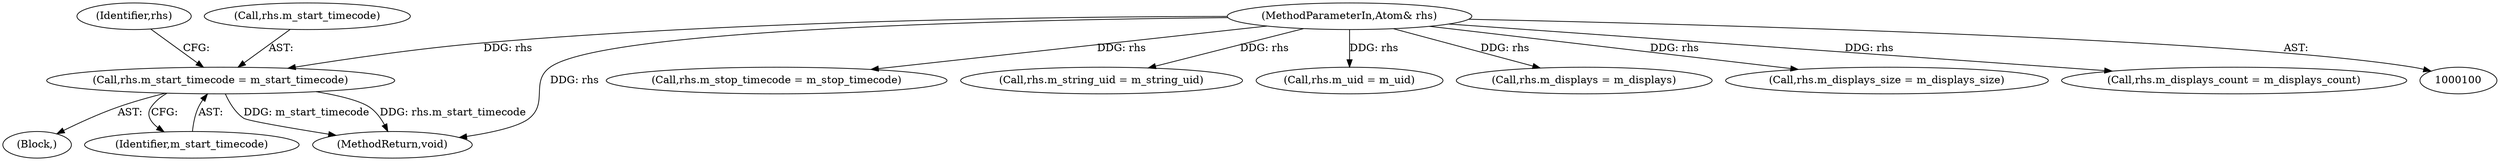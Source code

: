 digraph "1_Android_04839626ed859623901ebd3a5fd483982186b59d_204@del" {
"1000113" [label="(Call,rhs.m_start_timecode = m_start_timecode)"];
"1000101" [label="(MethodParameterIn,Atom& rhs)"];
"1000120" [label="(Identifier,rhs)"];
"1000102" [label="(Block,)"];
"1000117" [label="(Identifier,m_start_timecode)"];
"1000118" [label="(Call,rhs.m_stop_timecode = m_stop_timecode)"];
"1000114" [label="(Call,rhs.m_start_timecode)"];
"1000103" [label="(Call,rhs.m_string_uid = m_string_uid)"];
"1000108" [label="(Call,rhs.m_uid = m_uid)"];
"1000123" [label="(Call,rhs.m_displays = m_displays)"];
"1000138" [label="(MethodReturn,void)"];
"1000113" [label="(Call,rhs.m_start_timecode = m_start_timecode)"];
"1000128" [label="(Call,rhs.m_displays_size = m_displays_size)"];
"1000133" [label="(Call,rhs.m_displays_count = m_displays_count)"];
"1000101" [label="(MethodParameterIn,Atom& rhs)"];
"1000113" -> "1000102"  [label="AST: "];
"1000113" -> "1000117"  [label="CFG: "];
"1000114" -> "1000113"  [label="AST: "];
"1000117" -> "1000113"  [label="AST: "];
"1000120" -> "1000113"  [label="CFG: "];
"1000113" -> "1000138"  [label="DDG: m_start_timecode"];
"1000113" -> "1000138"  [label="DDG: rhs.m_start_timecode"];
"1000101" -> "1000113"  [label="DDG: rhs"];
"1000101" -> "1000100"  [label="AST: "];
"1000101" -> "1000138"  [label="DDG: rhs"];
"1000101" -> "1000103"  [label="DDG: rhs"];
"1000101" -> "1000108"  [label="DDG: rhs"];
"1000101" -> "1000118"  [label="DDG: rhs"];
"1000101" -> "1000123"  [label="DDG: rhs"];
"1000101" -> "1000128"  [label="DDG: rhs"];
"1000101" -> "1000133"  [label="DDG: rhs"];
}
